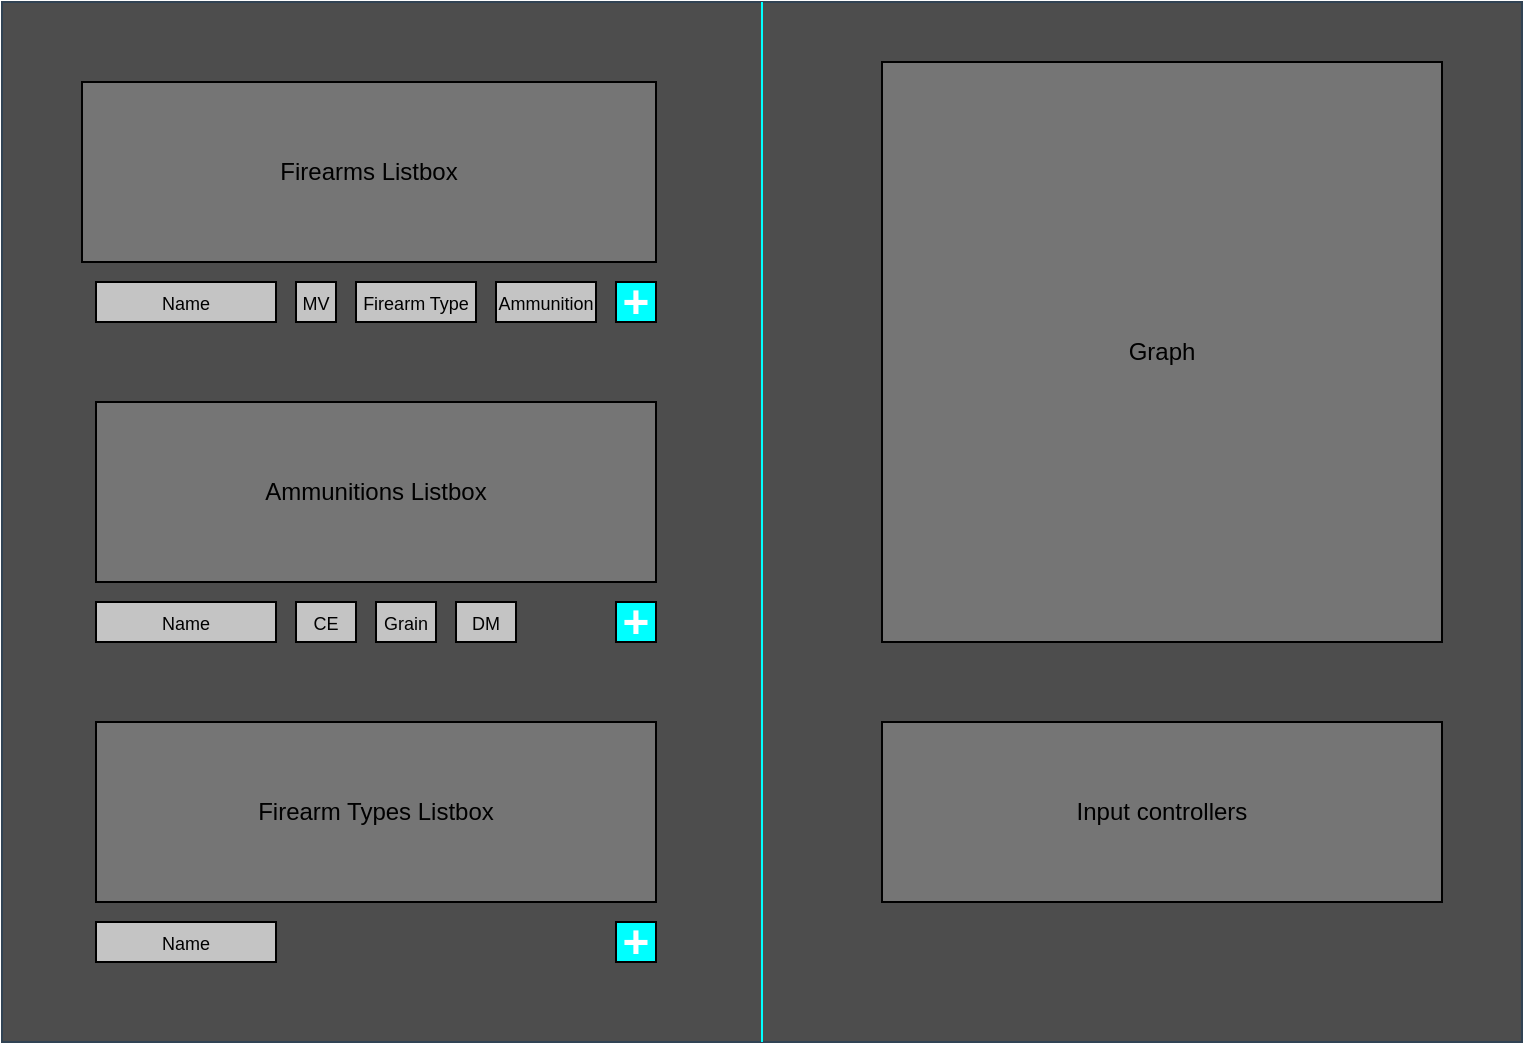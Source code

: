 <mxfile version="13.5.4" type="device"><diagram id="-FyKMD9SKt73yESXHOTc" name="Page-1"><mxGraphModel dx="1422" dy="796" grid="1" gridSize="10" guides="1" tooltips="1" connect="1" arrows="1" fold="1" page="1" pageScale="1" pageWidth="827" pageHeight="1169" math="0" shadow="0"><root><mxCell id="0"/><mxCell id="1" parent="0"/><mxCell id="KZzbi5a6wlf7cbKRHbN9-3" value="" style="rounded=0;whiteSpace=wrap;html=1;strokeColor=#314354;fontColor=#ffffff;fillColor=#4D4D4D;" vertex="1" parent="1"><mxGeometry x="40" y="80" width="760" height="520" as="geometry"/></mxCell><mxCell id="KZzbi5a6wlf7cbKRHbN9-6" value="Firearms Listbox" style="rounded=0;whiteSpace=wrap;html=1;fillColor=#757575;" vertex="1" parent="1"><mxGeometry x="80" y="120" width="287" height="90" as="geometry"/></mxCell><mxCell id="KZzbi5a6wlf7cbKRHbN9-7" value="&lt;font style=&quot;font-size: 9px&quot;&gt;Name&lt;/font&gt;" style="rounded=0;whiteSpace=wrap;html=1;" vertex="1" parent="1"><mxGeometry x="87" y="220" width="90" height="20" as="geometry"/></mxCell><mxCell id="KZzbi5a6wlf7cbKRHbN9-10" value="&lt;font style=&quot;font-size: 9px&quot;&gt;MV&lt;/font&gt;" style="rounded=0;whiteSpace=wrap;html=1;" vertex="1" parent="1"><mxGeometry x="187" y="220" width="20" height="20" as="geometry"/></mxCell><mxCell id="KZzbi5a6wlf7cbKRHbN9-11" value="&lt;font style=&quot;font-size: 9px&quot;&gt;Firearm Type&lt;/font&gt;" style="rounded=0;whiteSpace=wrap;html=1;" vertex="1" parent="1"><mxGeometry x="217" y="220" width="60" height="20" as="geometry"/></mxCell><mxCell id="KZzbi5a6wlf7cbKRHbN9-12" value="&lt;font style=&quot;font-size: 9px&quot;&gt;Ammunition&lt;/font&gt;" style="rounded=0;whiteSpace=wrap;html=1;" vertex="1" parent="1"><mxGeometry x="287" y="220" width="50" height="20" as="geometry"/></mxCell><mxCell id="KZzbi5a6wlf7cbKRHbN9-13" value="Ammunitions Listbox" style="rounded=0;whiteSpace=wrap;html=1;fillColor=#757575;" vertex="1" parent="1"><mxGeometry x="87" y="280" width="280" height="90" as="geometry"/></mxCell><mxCell id="KZzbi5a6wlf7cbKRHbN9-14" value="&lt;font style=&quot;font-size: 9px&quot;&gt;Name&lt;/font&gt;" style="rounded=0;whiteSpace=wrap;html=1;" vertex="1" parent="1"><mxGeometry x="87" y="380" width="90" height="20" as="geometry"/></mxCell><mxCell id="KZzbi5a6wlf7cbKRHbN9-15" value="&lt;font style=&quot;font-size: 9px&quot;&gt;CE&lt;/font&gt;" style="rounded=0;whiteSpace=wrap;html=1;fillColor=#C4C4C4;" vertex="1" parent="1"><mxGeometry x="187" y="380" width="30" height="20" as="geometry"/></mxCell><mxCell id="KZzbi5a6wlf7cbKRHbN9-16" value="&lt;font style=&quot;font-size: 9px&quot;&gt;Grain&lt;/font&gt;" style="rounded=0;whiteSpace=wrap;html=1;fillColor=#C4C4C4;" vertex="1" parent="1"><mxGeometry x="227" y="380" width="30" height="20" as="geometry"/></mxCell><mxCell id="KZzbi5a6wlf7cbKRHbN9-18" value="&lt;font style=&quot;font-size: 9px&quot;&gt;DM&lt;/font&gt;" style="rounded=0;whiteSpace=wrap;html=1;fillColor=#C4C4C4;" vertex="1" parent="1"><mxGeometry x="267" y="380" width="30" height="20" as="geometry"/></mxCell><mxCell id="KZzbi5a6wlf7cbKRHbN9-21" value="&lt;font style=&quot;font-size: 23px;&quot;&gt;+&lt;/font&gt;" style="rounded=0;whiteSpace=wrap;html=1;fillColor=#00FFFF;fontColor=#FFFFFF;fontSize=23;fontStyle=1" vertex="1" parent="1"><mxGeometry x="347" y="220" width="20" height="20" as="geometry"/></mxCell><mxCell id="KZzbi5a6wlf7cbKRHbN9-23" value="&lt;font style=&quot;font-size: 23px;&quot;&gt;+&lt;/font&gt;" style="rounded=0;whiteSpace=wrap;html=1;fillColor=#00FFFF;fontColor=#FFFFFF;fontSize=23;fontStyle=1" vertex="1" parent="1"><mxGeometry x="347" y="380" width="20" height="20" as="geometry"/></mxCell><mxCell id="KZzbi5a6wlf7cbKRHbN9-24" value="Firearm Types Listbox" style="rounded=0;whiteSpace=wrap;html=1;fillColor=#757575;" vertex="1" parent="1"><mxGeometry x="87" y="440" width="280" height="90" as="geometry"/></mxCell><mxCell id="KZzbi5a6wlf7cbKRHbN9-25" value="&lt;font style=&quot;font-size: 9px&quot;&gt;Name&lt;/font&gt;" style="rounded=0;whiteSpace=wrap;html=1;fillColor=#C4C4C4;" vertex="1" parent="1"><mxGeometry x="87" y="540" width="90" height="20" as="geometry"/></mxCell><mxCell id="KZzbi5a6wlf7cbKRHbN9-26" value="&lt;font style=&quot;font-size: 23px;&quot;&gt;+&lt;/font&gt;" style="rounded=0;whiteSpace=wrap;html=1;fillColor=#00FFFF;fontColor=#FFFFFF;fontSize=23;fontStyle=1" vertex="1" parent="1"><mxGeometry x="347" y="540" width="20" height="20" as="geometry"/></mxCell><mxCell id="KZzbi5a6wlf7cbKRHbN9-29" value="Graph" style="rounded=0;whiteSpace=wrap;html=1;fillColor=#757575;" vertex="1" parent="1"><mxGeometry x="480" y="110" width="280" height="290" as="geometry"/></mxCell><mxCell id="KZzbi5a6wlf7cbKRHbN9-30" value="Input controllers" style="rounded=0;whiteSpace=wrap;html=1;fillColor=#757575;" vertex="1" parent="1"><mxGeometry x="480" y="440" width="280" height="90" as="geometry"/></mxCell><mxCell id="KZzbi5a6wlf7cbKRHbN9-31" value="" style="endArrow=none;html=1;exitX=0.5;exitY=0;exitDx=0;exitDy=0;entryX=0.5;entryY=1;entryDx=0;entryDy=0;fillColor=#1ba1e2;strokeColor=#00FFFF;" edge="1" parent="1" source="KZzbi5a6wlf7cbKRHbN9-3" target="KZzbi5a6wlf7cbKRHbN9-3"><mxGeometry width="50" height="50" relative="1" as="geometry"><mxPoint x="390" y="340" as="sourcePoint"/><mxPoint x="440" y="290" as="targetPoint"/></mxGeometry></mxCell><mxCell id="KZzbi5a6wlf7cbKRHbN9-32" value="&lt;font style=&quot;font-size: 9px&quot;&gt;Name&lt;/font&gt;" style="rounded=0;whiteSpace=wrap;html=1;" vertex="1" parent="1"><mxGeometry x="87" y="220" width="90" height="20" as="geometry"/></mxCell><mxCell id="KZzbi5a6wlf7cbKRHbN9-33" value="&lt;font style=&quot;font-size: 9px&quot;&gt;MV&lt;/font&gt;" style="rounded=0;whiteSpace=wrap;html=1;" vertex="1" parent="1"><mxGeometry x="187" y="220" width="20" height="20" as="geometry"/></mxCell><mxCell id="KZzbi5a6wlf7cbKRHbN9-34" value="&lt;font style=&quot;font-size: 9px&quot;&gt;Firearm Type&lt;/font&gt;" style="rounded=0;whiteSpace=wrap;html=1;" vertex="1" parent="1"><mxGeometry x="217" y="220" width="60" height="20" as="geometry"/></mxCell><mxCell id="KZzbi5a6wlf7cbKRHbN9-35" value="&lt;font style=&quot;font-size: 9px&quot;&gt;Ammunition&lt;/font&gt;" style="rounded=0;whiteSpace=wrap;html=1;" vertex="1" parent="1"><mxGeometry x="287" y="220" width="50" height="20" as="geometry"/></mxCell><mxCell id="KZzbi5a6wlf7cbKRHbN9-36" value="&lt;font style=&quot;font-size: 9px&quot;&gt;Name&lt;/font&gt;" style="rounded=0;whiteSpace=wrap;html=1;" vertex="1" parent="1"><mxGeometry x="87" y="380" width="90" height="20" as="geometry"/></mxCell><mxCell id="KZzbi5a6wlf7cbKRHbN9-37" value="&lt;font style=&quot;font-size: 9px&quot;&gt;Name&lt;/font&gt;" style="rounded=0;whiteSpace=wrap;html=1;fillColor=#C4C4C4;" vertex="1" parent="1"><mxGeometry x="87" y="220" width="90" height="20" as="geometry"/></mxCell><mxCell id="KZzbi5a6wlf7cbKRHbN9-38" value="&lt;font style=&quot;font-size: 9px&quot;&gt;MV&lt;/font&gt;" style="rounded=0;whiteSpace=wrap;html=1;fillColor=#C4C4C4;" vertex="1" parent="1"><mxGeometry x="187" y="220" width="20" height="20" as="geometry"/></mxCell><mxCell id="KZzbi5a6wlf7cbKRHbN9-39" value="&lt;font style=&quot;font-size: 9px&quot;&gt;Firearm Type&lt;/font&gt;" style="rounded=0;whiteSpace=wrap;html=1;fillColor=#C4C4C4;" vertex="1" parent="1"><mxGeometry x="217" y="220" width="60" height="20" as="geometry"/></mxCell><mxCell id="KZzbi5a6wlf7cbKRHbN9-40" value="&lt;font style=&quot;font-size: 9px&quot;&gt;Ammunition&lt;/font&gt;" style="rounded=0;whiteSpace=wrap;html=1;fillColor=#C4C4C4;" vertex="1" parent="1"><mxGeometry x="287" y="220" width="50" height="20" as="geometry"/></mxCell><mxCell id="KZzbi5a6wlf7cbKRHbN9-41" value="&lt;font style=&quot;font-size: 9px&quot;&gt;Name&lt;/font&gt;" style="rounded=0;whiteSpace=wrap;html=1;fillColor=#C4C4C4;" vertex="1" parent="1"><mxGeometry x="87" y="380" width="90" height="20" as="geometry"/></mxCell></root></mxGraphModel></diagram></mxfile>